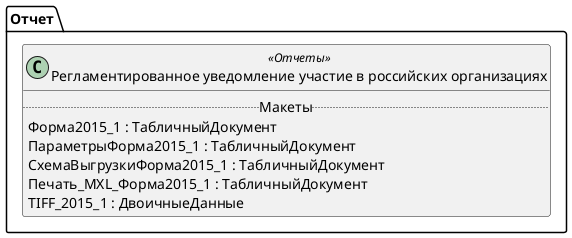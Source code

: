 ﻿@startuml РегламентированноеУведомлениеУчастиеВРоссийскихОрганизациях
'!include templates.wsd
'..\include templates.wsd
class Отчет.РегламентированноеУведомлениеУчастиеВРоссийскихОрганизациях as "Регламентированное уведомление участие в российских организациях" <<Отчеты>>
{
..Макеты..
Форма2015_1 : ТабличныйДокумент
ПараметрыФорма2015_1 : ТабличныйДокумент
СхемаВыгрузкиФорма2015_1 : ТабличныйДокумент
Печать_MXL_Форма2015_1 : ТабличныйДокумент
TIFF_2015_1 : ДвоичныеДанные
}
@enduml
